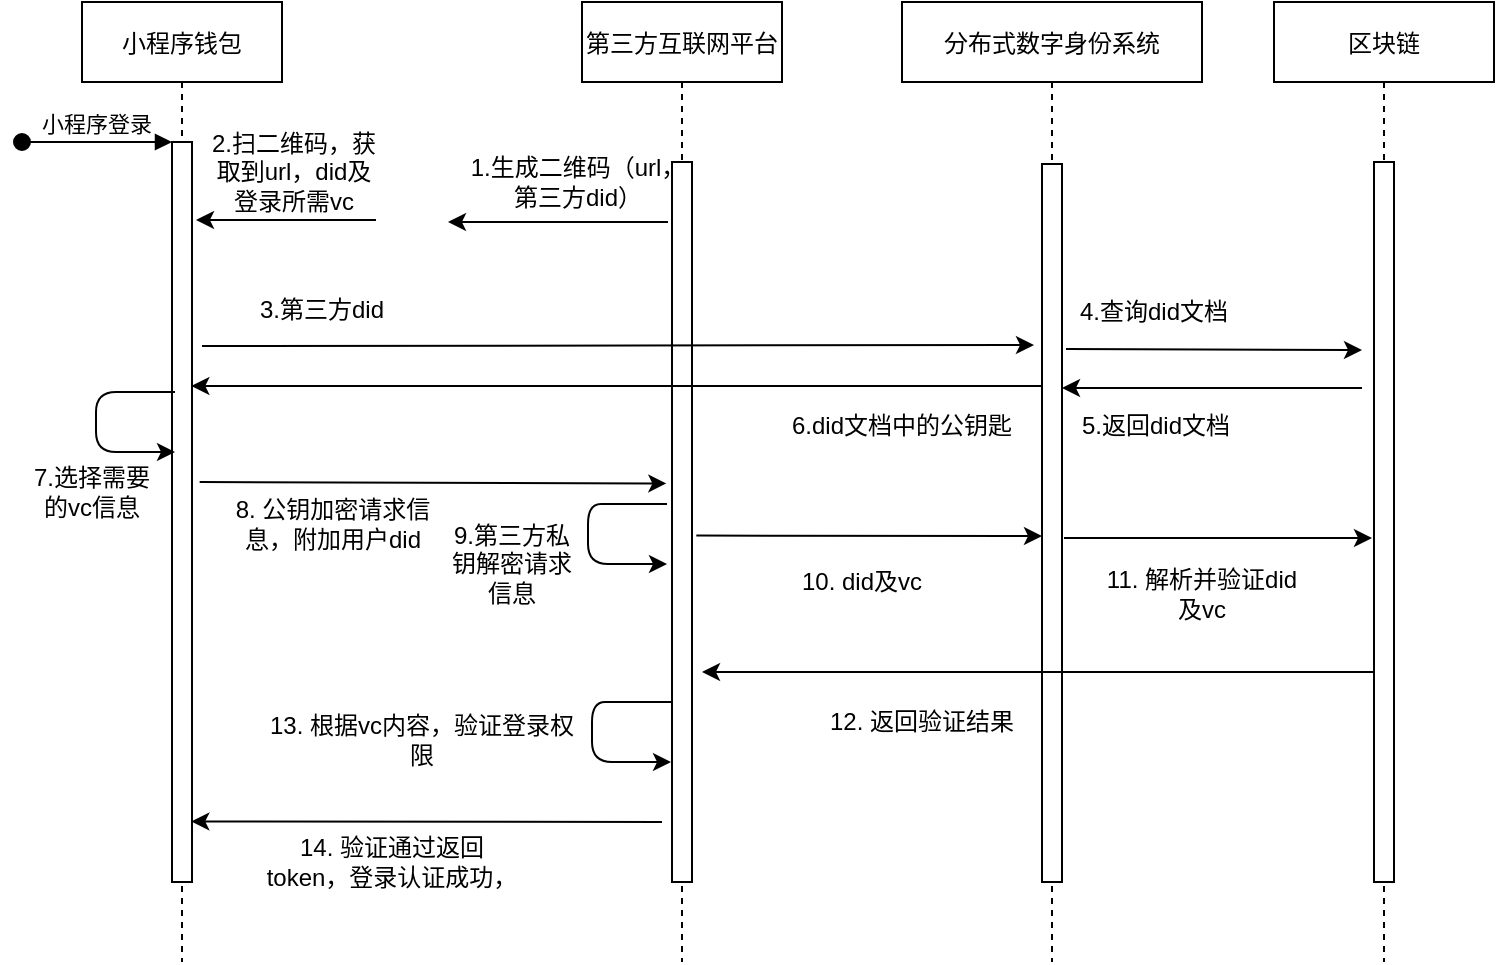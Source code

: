 <mxfile version="14.8.4" type="github">
  <diagram id="kgpKYQtTHZ0yAKxKKP6v" name="Page-1">
    <mxGraphModel dx="1017" dy="863" grid="1" gridSize="10" guides="1" tooltips="1" connect="1" arrows="1" fold="1" page="1" pageScale="1" pageWidth="850" pageHeight="1100" math="0" shadow="0">
      <root>
        <mxCell id="0" />
        <mxCell id="1" parent="0" />
        <mxCell id="3nuBFxr9cyL0pnOWT2aG-1" value="小程序钱包" style="shape=umlLifeline;perimeter=lifelinePerimeter;container=1;collapsible=0;recursiveResize=0;rounded=0;shadow=0;strokeWidth=1;" parent="1" vertex="1">
          <mxGeometry x="120" y="80" width="100" height="480" as="geometry" />
        </mxCell>
        <mxCell id="3nuBFxr9cyL0pnOWT2aG-2" value="" style="points=[];perimeter=orthogonalPerimeter;rounded=0;shadow=0;strokeWidth=1;" parent="3nuBFxr9cyL0pnOWT2aG-1" vertex="1">
          <mxGeometry x="45" y="70" width="10" height="370" as="geometry" />
        </mxCell>
        <mxCell id="3nuBFxr9cyL0pnOWT2aG-3" value="小程序登录" style="verticalAlign=bottom;startArrow=oval;endArrow=block;startSize=8;shadow=0;strokeWidth=1;" parent="3nuBFxr9cyL0pnOWT2aG-1" target="3nuBFxr9cyL0pnOWT2aG-2" edge="1">
          <mxGeometry relative="1" as="geometry">
            <mxPoint x="-30" y="70" as="sourcePoint" />
          </mxGeometry>
        </mxCell>
        <mxCell id="3nuBFxr9cyL0pnOWT2aG-5" value="第三方互联网平台" style="shape=umlLifeline;perimeter=lifelinePerimeter;container=1;collapsible=0;recursiveResize=0;rounded=0;shadow=0;strokeWidth=1;" parent="1" vertex="1">
          <mxGeometry x="370" y="80" width="100" height="480" as="geometry" />
        </mxCell>
        <mxCell id="3nuBFxr9cyL0pnOWT2aG-6" value="" style="points=[];perimeter=orthogonalPerimeter;rounded=0;shadow=0;strokeWidth=1;" parent="3nuBFxr9cyL0pnOWT2aG-5" vertex="1">
          <mxGeometry x="45" y="80" width="10" height="360" as="geometry" />
        </mxCell>
        <mxCell id="V6Cezy-nVd6kfv8wkhnM-1" value="分布式数字身份系统" style="shape=umlLifeline;perimeter=lifelinePerimeter;container=1;collapsible=0;recursiveResize=0;rounded=0;shadow=0;strokeWidth=1;" vertex="1" parent="1">
          <mxGeometry x="530" y="80" width="150" height="480" as="geometry" />
        </mxCell>
        <mxCell id="V6Cezy-nVd6kfv8wkhnM-2" value="" style="points=[];perimeter=orthogonalPerimeter;rounded=0;shadow=0;strokeWidth=1;" vertex="1" parent="V6Cezy-nVd6kfv8wkhnM-1">
          <mxGeometry x="70" y="81" width="10" height="359" as="geometry" />
        </mxCell>
        <mxCell id="V6Cezy-nVd6kfv8wkhnM-12" value="" style="endArrow=classic;html=1;exitX=1.2;exitY=0.622;exitDx=0;exitDy=0;exitPerimeter=0;" edge="1" parent="V6Cezy-nVd6kfv8wkhnM-1">
          <mxGeometry width="50" height="50" relative="1" as="geometry">
            <mxPoint x="82" y="173.52" as="sourcePoint" />
            <mxPoint x="230" y="174" as="targetPoint" />
          </mxGeometry>
        </mxCell>
        <mxCell id="V6Cezy-nVd6kfv8wkhnM-3" value="" style="shape=image;html=1;verticalAlign=top;verticalLabelPosition=bottom;labelBackgroundColor=#ffffff;imageAspect=0;aspect=fixed;image=https://cdn1.iconfinder.com/data/icons/iconoir-vol-3/24/qr-code-128.png" vertex="1" parent="1">
          <mxGeometry x="270" y="170" width="38" height="38" as="geometry" />
        </mxCell>
        <mxCell id="V6Cezy-nVd6kfv8wkhnM-4" value="" style="endArrow=classic;html=1;" edge="1" parent="1">
          <mxGeometry width="50" height="50" relative="1" as="geometry">
            <mxPoint x="413" y="190" as="sourcePoint" />
            <mxPoint x="303" y="190" as="targetPoint" />
          </mxGeometry>
        </mxCell>
        <mxCell id="V6Cezy-nVd6kfv8wkhnM-5" value="1.生成二维码（url，第三方did）" style="text;html=1;strokeColor=none;fillColor=none;align=center;verticalAlign=middle;whiteSpace=wrap;rounded=0;" vertex="1" parent="1">
          <mxGeometry x="308" y="160" width="120" height="20" as="geometry" />
        </mxCell>
        <mxCell id="V6Cezy-nVd6kfv8wkhnM-6" value="" style="endArrow=classic;html=1;" edge="1" parent="1">
          <mxGeometry width="50" height="50" relative="1" as="geometry">
            <mxPoint x="267" y="189" as="sourcePoint" />
            <mxPoint x="177" y="189" as="targetPoint" />
          </mxGeometry>
        </mxCell>
        <mxCell id="V6Cezy-nVd6kfv8wkhnM-7" value="2.扫二维码，获取到url，did及登录所需vc" style="text;html=1;strokeColor=none;fillColor=none;align=center;verticalAlign=middle;whiteSpace=wrap;rounded=0;" vertex="1" parent="1">
          <mxGeometry x="181" y="155" width="90" height="20" as="geometry" />
        </mxCell>
        <mxCell id="V6Cezy-nVd6kfv8wkhnM-8" value="" style="endArrow=classic;html=1;entryX=-0.4;entryY=0.622;entryDx=0;entryDy=0;entryPerimeter=0;" edge="1" parent="1">
          <mxGeometry width="50" height="50" relative="1" as="geometry">
            <mxPoint x="180" y="252" as="sourcePoint" />
            <mxPoint x="596" y="251.52" as="targetPoint" />
          </mxGeometry>
        </mxCell>
        <mxCell id="V6Cezy-nVd6kfv8wkhnM-9" value="3.第三方did" style="text;html=1;strokeColor=none;fillColor=none;align=center;verticalAlign=middle;whiteSpace=wrap;rounded=0;" vertex="1" parent="1">
          <mxGeometry x="180" y="224" width="120" height="20" as="geometry" />
        </mxCell>
        <mxCell id="V6Cezy-nVd6kfv8wkhnM-10" value="区块链" style="shape=umlLifeline;perimeter=lifelinePerimeter;container=1;collapsible=0;recursiveResize=0;rounded=0;shadow=0;strokeWidth=1;" vertex="1" parent="1">
          <mxGeometry x="716" y="80" width="110" height="480" as="geometry" />
        </mxCell>
        <mxCell id="V6Cezy-nVd6kfv8wkhnM-11" value="" style="points=[];perimeter=orthogonalPerimeter;rounded=0;shadow=0;strokeWidth=1;" vertex="1" parent="V6Cezy-nVd6kfv8wkhnM-10">
          <mxGeometry x="50" y="80" width="10" height="360" as="geometry" />
        </mxCell>
        <mxCell id="V6Cezy-nVd6kfv8wkhnM-13" value="4.查询did文档" style="text;html=1;strokeColor=none;fillColor=none;align=center;verticalAlign=middle;whiteSpace=wrap;rounded=0;" vertex="1" parent="1">
          <mxGeometry x="596" y="225" width="120" height="20" as="geometry" />
        </mxCell>
        <mxCell id="V6Cezy-nVd6kfv8wkhnM-15" value="" style="endArrow=classic;html=1;" edge="1" parent="1">
          <mxGeometry width="50" height="50" relative="1" as="geometry">
            <mxPoint x="760" y="273" as="sourcePoint" />
            <mxPoint x="610" y="273" as="targetPoint" />
          </mxGeometry>
        </mxCell>
        <mxCell id="V6Cezy-nVd6kfv8wkhnM-16" value="5.返回did文档" style="text;html=1;strokeColor=none;fillColor=none;align=center;verticalAlign=middle;whiteSpace=wrap;rounded=0;" vertex="1" parent="1">
          <mxGeometry x="597" y="282" width="120" height="20" as="geometry" />
        </mxCell>
        <mxCell id="V6Cezy-nVd6kfv8wkhnM-17" value="" style="endArrow=classic;html=1;exitX=-0.45;exitY=0.7;exitDx=0;exitDy=0;exitPerimeter=0;" edge="1" parent="1">
          <mxGeometry width="50" height="50" relative="1" as="geometry">
            <mxPoint x="600.5" y="272" as="sourcePoint" />
            <mxPoint x="174.667" y="272" as="targetPoint" />
          </mxGeometry>
        </mxCell>
        <mxCell id="V6Cezy-nVd6kfv8wkhnM-18" value="6.did文档中的公钥匙" style="text;html=1;strokeColor=none;fillColor=none;align=center;verticalAlign=middle;whiteSpace=wrap;rounded=0;" vertex="1" parent="1">
          <mxGeometry x="470" y="282" width="120" height="20" as="geometry" />
        </mxCell>
        <mxCell id="V6Cezy-nVd6kfv8wkhnM-20" value="" style="endArrow=classic;html=1;" edge="1" parent="1">
          <mxGeometry width="50" height="50" relative="1" as="geometry">
            <mxPoint x="166.5" y="275" as="sourcePoint" />
            <mxPoint x="166.5" y="305" as="targetPoint" />
            <Array as="points">
              <mxPoint x="127" y="275" />
              <mxPoint x="127" y="305" />
            </Array>
          </mxGeometry>
        </mxCell>
        <mxCell id="V6Cezy-nVd6kfv8wkhnM-21" value="7.选择需要的vc信息" style="text;html=1;strokeColor=none;fillColor=none;align=center;verticalAlign=middle;whiteSpace=wrap;rounded=0;" vertex="1" parent="1">
          <mxGeometry x="90" y="315" width="70" height="20" as="geometry" />
        </mxCell>
        <mxCell id="V6Cezy-nVd6kfv8wkhnM-22" value="" style="endArrow=classic;html=1;entryX=-0.283;entryY=0.717;entryDx=0;entryDy=0;entryPerimeter=0;exitX=1.383;exitY=0.879;exitDx=0;exitDy=0;exitPerimeter=0;" edge="1" parent="1">
          <mxGeometry width="50" height="50" relative="1" as="geometry">
            <mxPoint x="178.83" y="320.01" as="sourcePoint" />
            <mxPoint x="412.17" y="320.74" as="targetPoint" />
          </mxGeometry>
        </mxCell>
        <mxCell id="V6Cezy-nVd6kfv8wkhnM-23" value="8. 公钥加密请求信息，附加用户did" style="text;html=1;strokeColor=none;fillColor=none;align=center;verticalAlign=middle;whiteSpace=wrap;rounded=0;" vertex="1" parent="1">
          <mxGeometry x="191" y="331" width="109" height="20" as="geometry" />
        </mxCell>
        <mxCell id="V6Cezy-nVd6kfv8wkhnM-25" value="" style="endArrow=classic;html=1;" edge="1" parent="1">
          <mxGeometry width="50" height="50" relative="1" as="geometry">
            <mxPoint x="412.5" y="331" as="sourcePoint" />
            <mxPoint x="412.5" y="361" as="targetPoint" />
            <Array as="points">
              <mxPoint x="396" y="331" />
              <mxPoint x="373" y="331" />
              <mxPoint x="373" y="361" />
            </Array>
          </mxGeometry>
        </mxCell>
        <mxCell id="V6Cezy-nVd6kfv8wkhnM-26" value="9.第三方私钥解密请求信息" style="text;html=1;strokeColor=none;fillColor=none;align=center;verticalAlign=middle;whiteSpace=wrap;rounded=0;" vertex="1" parent="1">
          <mxGeometry x="300" y="351" width="70" height="20" as="geometry" />
        </mxCell>
        <mxCell id="V6Cezy-nVd6kfv8wkhnM-27" value="" style="endArrow=classic;html=1;exitX=1.217;exitY=0.74;exitDx=0;exitDy=0;exitPerimeter=0;" edge="1" parent="1">
          <mxGeometry width="50" height="50" relative="1" as="geometry">
            <mxPoint x="427.17" y="346.8" as="sourcePoint" />
            <mxPoint x="600" y="347" as="targetPoint" />
          </mxGeometry>
        </mxCell>
        <mxCell id="V6Cezy-nVd6kfv8wkhnM-28" value="10. did及vc" style="text;html=1;strokeColor=none;fillColor=none;align=center;verticalAlign=middle;whiteSpace=wrap;rounded=0;" vertex="1" parent="1">
          <mxGeometry x="460" y="360" width="100" height="20" as="geometry" />
        </mxCell>
        <mxCell id="V6Cezy-nVd6kfv8wkhnM-29" value="" style="endArrow=classic;html=1;" edge="1" parent="1">
          <mxGeometry width="50" height="50" relative="1" as="geometry">
            <mxPoint x="611" y="348" as="sourcePoint" />
            <mxPoint x="765" y="348" as="targetPoint" />
          </mxGeometry>
        </mxCell>
        <mxCell id="V6Cezy-nVd6kfv8wkhnM-30" value="11. 解析并验证did及vc" style="text;html=1;strokeColor=none;fillColor=none;align=center;verticalAlign=middle;whiteSpace=wrap;rounded=0;" vertex="1" parent="1">
          <mxGeometry x="630" y="366" width="100" height="20" as="geometry" />
        </mxCell>
        <mxCell id="V6Cezy-nVd6kfv8wkhnM-32" value="" style="endArrow=classic;html=1;" edge="1" parent="1">
          <mxGeometry width="50" height="50" relative="1" as="geometry">
            <mxPoint x="766" y="415" as="sourcePoint" />
            <mxPoint x="430" y="415" as="targetPoint" />
          </mxGeometry>
        </mxCell>
        <mxCell id="V6Cezy-nVd6kfv8wkhnM-33" value="12. 返回验证结果" style="text;html=1;strokeColor=none;fillColor=none;align=center;verticalAlign=middle;whiteSpace=wrap;rounded=0;" vertex="1" parent="1">
          <mxGeometry x="490" y="430" width="100" height="20" as="geometry" />
        </mxCell>
        <mxCell id="V6Cezy-nVd6kfv8wkhnM-34" value="" style="endArrow=classic;html=1;" edge="1" parent="1">
          <mxGeometry width="50" height="50" relative="1" as="geometry">
            <mxPoint x="414.5" y="430" as="sourcePoint" />
            <mxPoint x="414.5" y="460" as="targetPoint" />
            <Array as="points">
              <mxPoint x="398" y="430" />
              <mxPoint x="375" y="430" />
              <mxPoint x="375" y="460" />
            </Array>
          </mxGeometry>
        </mxCell>
        <mxCell id="V6Cezy-nVd6kfv8wkhnM-35" value="13. 根据vc内容，验证登录权限" style="text;html=1;strokeColor=none;fillColor=none;align=center;verticalAlign=middle;whiteSpace=wrap;rounded=0;" vertex="1" parent="1">
          <mxGeometry x="210" y="439" width="160" height="20" as="geometry" />
        </mxCell>
        <mxCell id="V6Cezy-nVd6kfv8wkhnM-37" value="" style="endArrow=classic;html=1;entryX=0.967;entryY=0.91;entryDx=0;entryDy=0;entryPerimeter=0;" edge="1" parent="1">
          <mxGeometry width="50" height="50" relative="1" as="geometry">
            <mxPoint x="410" y="490" as="sourcePoint" />
            <mxPoint x="174.67" y="489.7" as="targetPoint" />
          </mxGeometry>
        </mxCell>
        <mxCell id="V6Cezy-nVd6kfv8wkhnM-38" value="14. 验证通过返回token，登录认证成功，" style="text;html=1;strokeColor=none;fillColor=none;align=center;verticalAlign=middle;whiteSpace=wrap;rounded=0;" vertex="1" parent="1">
          <mxGeometry x="210" y="500" width="130" height="20" as="geometry" />
        </mxCell>
      </root>
    </mxGraphModel>
  </diagram>
</mxfile>
